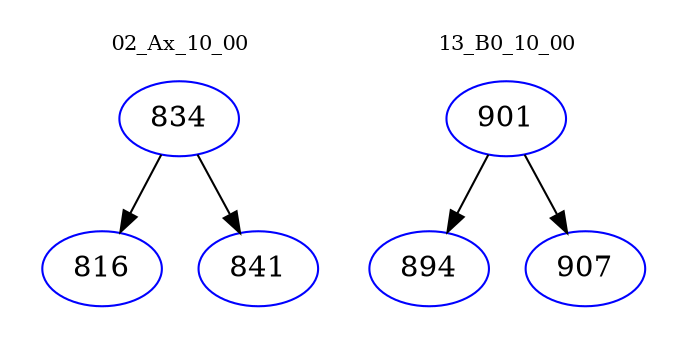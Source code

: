 digraph{
subgraph cluster_0 {
color = white
label = "02_Ax_10_00";
fontsize=10;
T0_834 [label="834", color="blue"]
T0_834 -> T0_816 [color="black"]
T0_816 [label="816", color="blue"]
T0_834 -> T0_841 [color="black"]
T0_841 [label="841", color="blue"]
}
subgraph cluster_1 {
color = white
label = "13_B0_10_00";
fontsize=10;
T1_901 [label="901", color="blue"]
T1_901 -> T1_894 [color="black"]
T1_894 [label="894", color="blue"]
T1_901 -> T1_907 [color="black"]
T1_907 [label="907", color="blue"]
}
}
